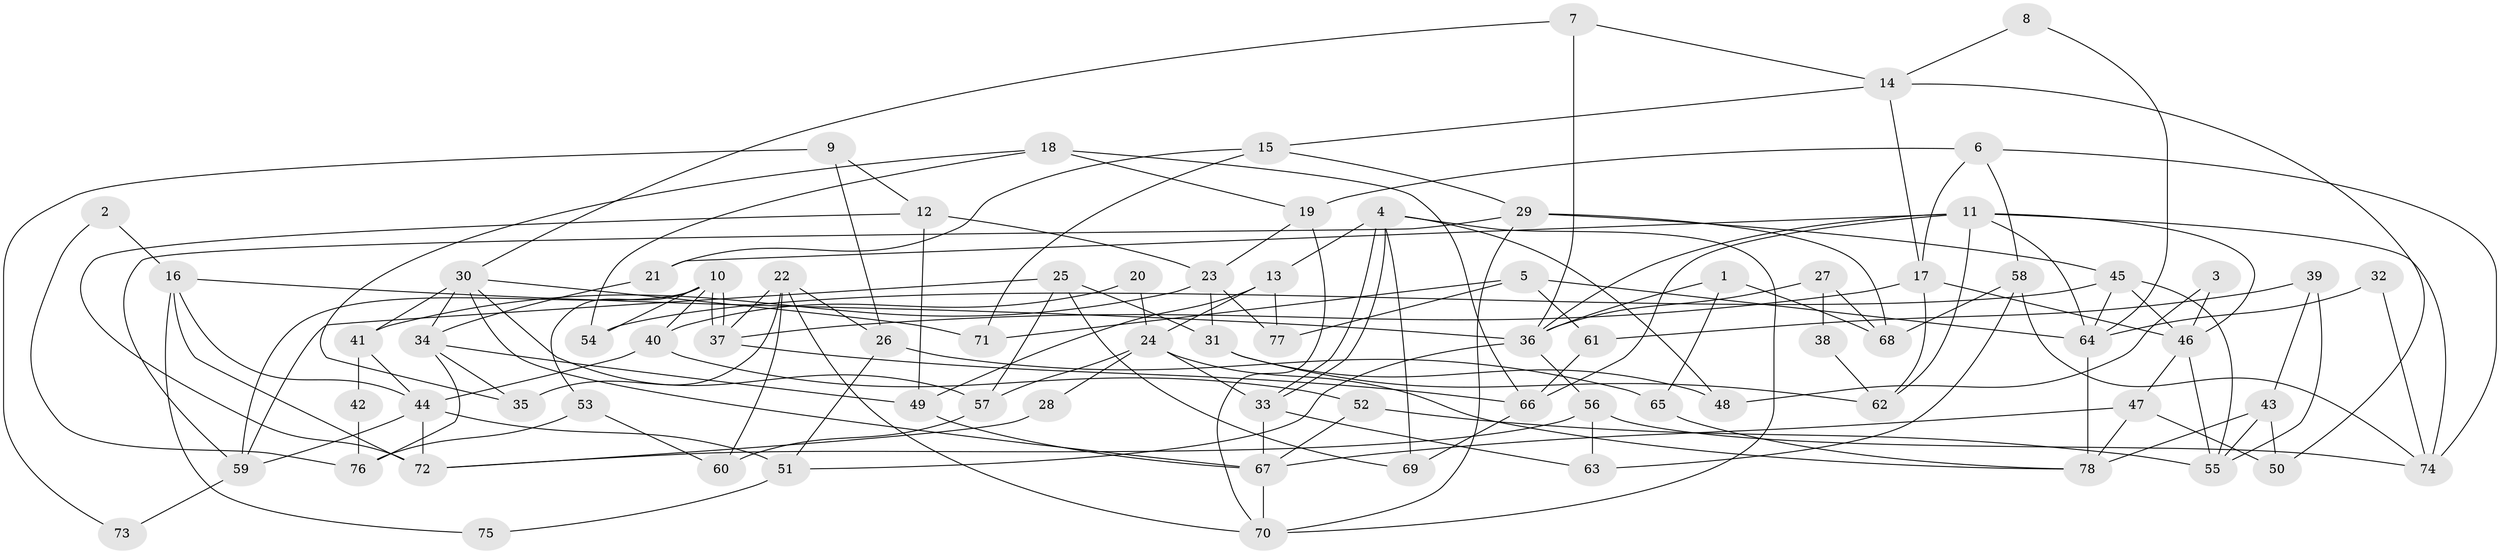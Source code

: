 // coarse degree distribution, {2: 0.14814814814814814, 5: 0.2037037037037037, 4: 0.25925925925925924, 3: 0.2037037037037037, 7: 0.037037037037037035, 9: 0.037037037037037035, 10: 0.018518518518518517, 6: 0.05555555555555555, 8: 0.037037037037037035}
// Generated by graph-tools (version 1.1) at 2025/52/03/04/25 21:52:15]
// undirected, 78 vertices, 156 edges
graph export_dot {
graph [start="1"]
  node [color=gray90,style=filled];
  1;
  2;
  3;
  4;
  5;
  6;
  7;
  8;
  9;
  10;
  11;
  12;
  13;
  14;
  15;
  16;
  17;
  18;
  19;
  20;
  21;
  22;
  23;
  24;
  25;
  26;
  27;
  28;
  29;
  30;
  31;
  32;
  33;
  34;
  35;
  36;
  37;
  38;
  39;
  40;
  41;
  42;
  43;
  44;
  45;
  46;
  47;
  48;
  49;
  50;
  51;
  52;
  53;
  54;
  55;
  56;
  57;
  58;
  59;
  60;
  61;
  62;
  63;
  64;
  65;
  66;
  67;
  68;
  69;
  70;
  71;
  72;
  73;
  74;
  75;
  76;
  77;
  78;
  1 -- 65;
  1 -- 36;
  1 -- 68;
  2 -- 16;
  2 -- 76;
  3 -- 46;
  3 -- 48;
  4 -- 33;
  4 -- 33;
  4 -- 70;
  4 -- 13;
  4 -- 48;
  4 -- 69;
  5 -- 64;
  5 -- 61;
  5 -- 71;
  5 -- 77;
  6 -- 17;
  6 -- 74;
  6 -- 19;
  6 -- 58;
  7 -- 30;
  7 -- 14;
  7 -- 36;
  8 -- 14;
  8 -- 64;
  9 -- 12;
  9 -- 26;
  9 -- 73;
  10 -- 40;
  10 -- 37;
  10 -- 37;
  10 -- 53;
  10 -- 54;
  10 -- 59;
  11 -- 62;
  11 -- 36;
  11 -- 21;
  11 -- 46;
  11 -- 64;
  11 -- 66;
  11 -- 74;
  12 -- 72;
  12 -- 49;
  12 -- 23;
  13 -- 24;
  13 -- 49;
  13 -- 77;
  14 -- 17;
  14 -- 15;
  14 -- 50;
  15 -- 29;
  15 -- 21;
  15 -- 71;
  16 -- 72;
  16 -- 44;
  16 -- 36;
  16 -- 75;
  17 -- 37;
  17 -- 46;
  17 -- 62;
  18 -- 19;
  18 -- 54;
  18 -- 35;
  18 -- 66;
  19 -- 23;
  19 -- 70;
  20 -- 24;
  20 -- 40;
  21 -- 34;
  22 -- 70;
  22 -- 37;
  22 -- 26;
  22 -- 35;
  22 -- 60;
  23 -- 77;
  23 -- 31;
  23 -- 41;
  24 -- 78;
  24 -- 57;
  24 -- 28;
  24 -- 33;
  25 -- 69;
  25 -- 59;
  25 -- 31;
  25 -- 57;
  26 -- 51;
  26 -- 65;
  27 -- 68;
  27 -- 36;
  27 -- 38;
  28 -- 72;
  29 -- 70;
  29 -- 68;
  29 -- 45;
  29 -- 59;
  30 -- 67;
  30 -- 71;
  30 -- 34;
  30 -- 41;
  30 -- 57;
  31 -- 48;
  31 -- 62;
  32 -- 74;
  32 -- 64;
  33 -- 63;
  33 -- 67;
  34 -- 35;
  34 -- 49;
  34 -- 76;
  36 -- 51;
  36 -- 56;
  37 -- 66;
  38 -- 62;
  39 -- 55;
  39 -- 43;
  39 -- 61;
  40 -- 52;
  40 -- 44;
  41 -- 42;
  41 -- 44;
  42 -- 76;
  43 -- 78;
  43 -- 50;
  43 -- 55;
  44 -- 59;
  44 -- 51;
  44 -- 72;
  45 -- 55;
  45 -- 46;
  45 -- 54;
  45 -- 64;
  46 -- 47;
  46 -- 55;
  47 -- 67;
  47 -- 50;
  47 -- 78;
  49 -- 67;
  51 -- 75;
  52 -- 55;
  52 -- 67;
  53 -- 60;
  53 -- 76;
  56 -- 63;
  56 -- 72;
  56 -- 74;
  57 -- 60;
  58 -- 74;
  58 -- 63;
  58 -- 68;
  59 -- 73;
  61 -- 66;
  64 -- 78;
  65 -- 78;
  66 -- 69;
  67 -- 70;
}
